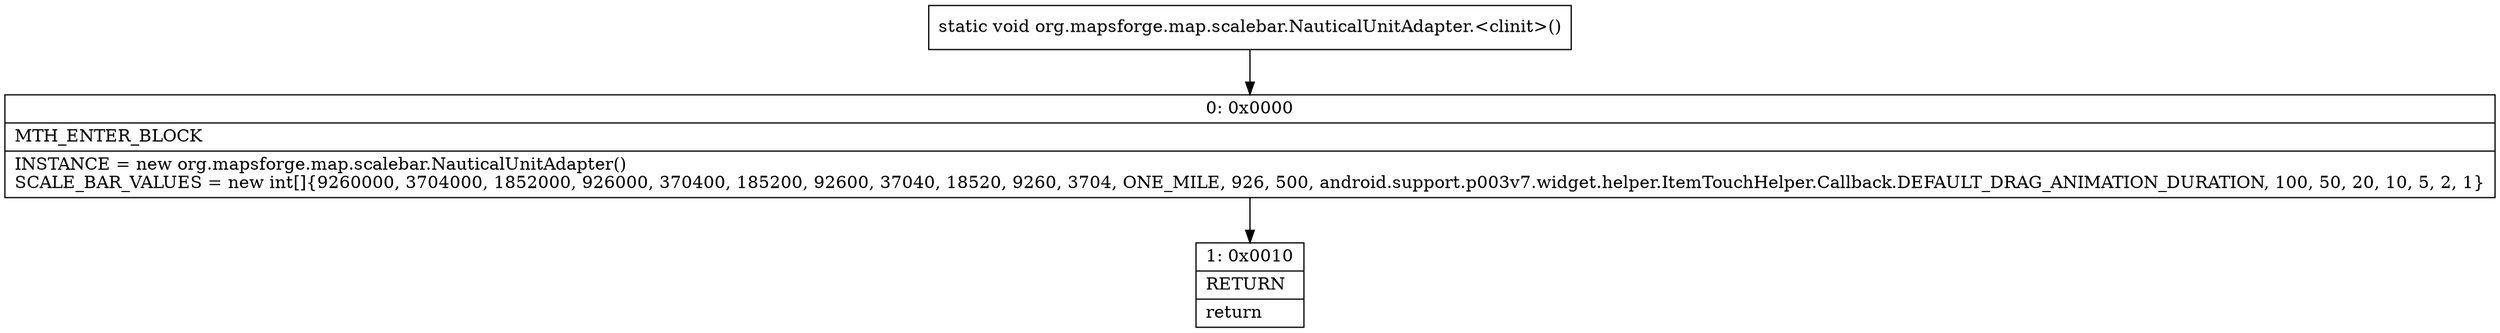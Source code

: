 digraph "CFG fororg.mapsforge.map.scalebar.NauticalUnitAdapter.\<clinit\>()V" {
Node_0 [shape=record,label="{0\:\ 0x0000|MTH_ENTER_BLOCK\l|INSTANCE = new org.mapsforge.map.scalebar.NauticalUnitAdapter()\lSCALE_BAR_VALUES = new int[]\{9260000, 3704000, 1852000, 926000, 370400, 185200, 92600, 37040, 18520, 9260, 3704, ONE_MILE, 926, 500, android.support.p003v7.widget.helper.ItemTouchHelper.Callback.DEFAULT_DRAG_ANIMATION_DURATION, 100, 50, 20, 10, 5, 2, 1\}\l}"];
Node_1 [shape=record,label="{1\:\ 0x0010|RETURN\l|return\l}"];
MethodNode[shape=record,label="{static void org.mapsforge.map.scalebar.NauticalUnitAdapter.\<clinit\>() }"];
MethodNode -> Node_0;
Node_0 -> Node_1;
}


